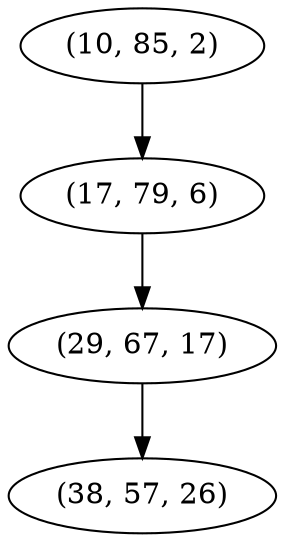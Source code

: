 digraph tree {
    "(10, 85, 2)";
    "(17, 79, 6)";
    "(29, 67, 17)";
    "(38, 57, 26)";
    "(10, 85, 2)" -> "(17, 79, 6)";
    "(17, 79, 6)" -> "(29, 67, 17)";
    "(29, 67, 17)" -> "(38, 57, 26)";
}
